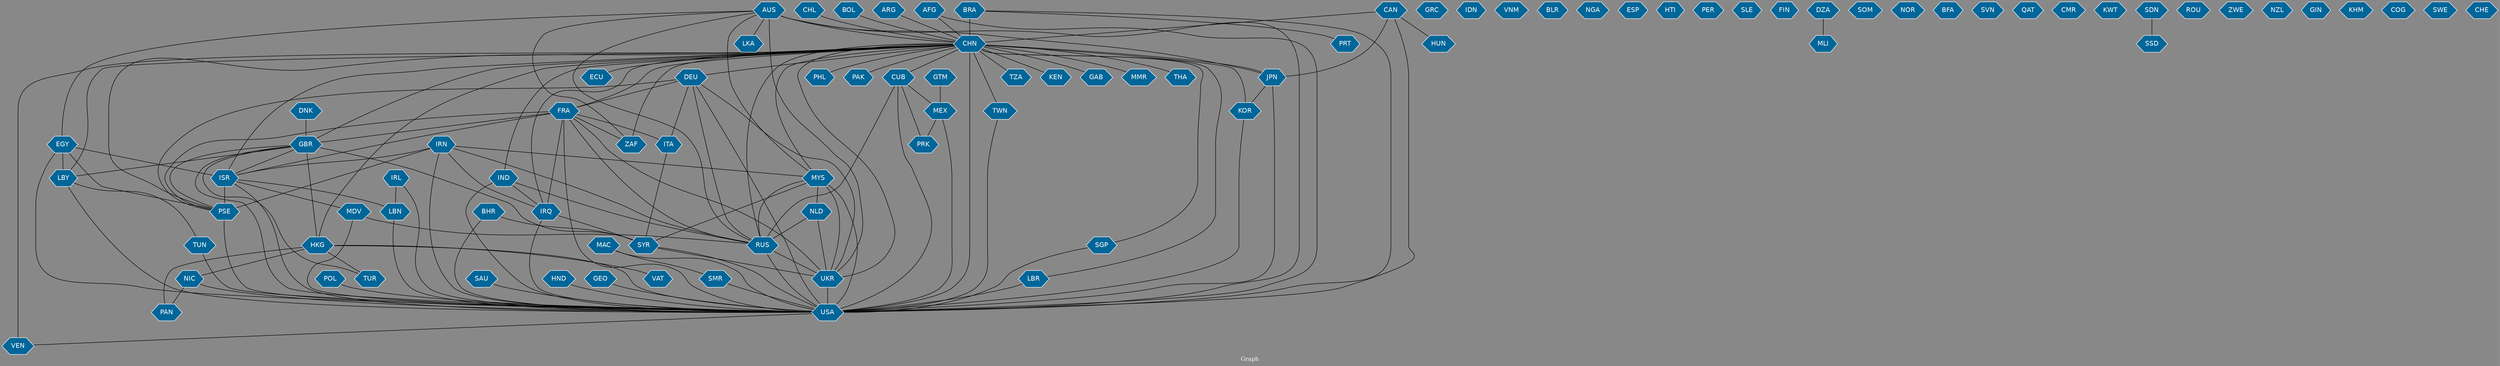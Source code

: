 // Countries together in item graph
graph {
	graph [bgcolor="#888888" fontcolor=white fontsize=12 label="Graph" outputorder=edgesfirst overlap=prism]
	node [color=white fillcolor="#006699" fontcolor=white fontname=Helvetica shape=hexagon style=filled]
	edge [arrowhead=open color=black fontcolor=white fontname=Courier fontsize=12]
		USA [label=USA]
		CHN [label=CHN]
		LBY [label=LBY]
		MEX [label=MEX]
		MYS [label=MYS]
		ISR [label=ISR]
		PSE [label=PSE]
		BRA [label=BRA]
		GBR [label=GBR]
		RUS [label=RUS]
		UKR [label=UKR]
		AUS [label=AUS]
		DEU [label=DEU]
		KOR [label=KOR]
		CAN [label=CAN]
		IRN [label=IRN]
		JPN [label=JPN]
		SYR [label=SYR]
		VAT [label=VAT]
		GRC [label=GRC]
		IDN [label=IDN]
		EGY [label=EGY]
		HUN [label=HUN]
		VNM [label=VNM]
		BLR [label=BLR]
		CUB [label=CUB]
		ARG [label=ARG]
		IND [label=IND]
		AFG [label=AFG]
		FRA [label=FRA]
		ZAF [label=ZAF]
		POL [label=POL]
		VEN [label=VEN]
		PHL [label=PHL]
		ITA [label=ITA]
		NGA [label=NGA]
		IRQ [label=IRQ]
		HKG [label=HKG]
		NLD [label=NLD]
		ESP [label=ESP]
		NIC [label=NIC]
		PAN [label=PAN]
		TWN [label=TWN]
		HTI [label=HTI]
		DNK [label=DNK]
		MDV [label=MDV]
		PER [label=PER]
		TUR [label=TUR]
		SLE [label=SLE]
		FIN [label=FIN]
		DZA [label=DZA]
		MLI [label=MLI]
		SOM [label=SOM]
		LBN [label=LBN]
		PRK [label=PRK]
		SGP [label=SGP]
		NOR [label=NOR]
		BFA [label=BFA]
		SVN [label=SVN]
		LBR [label=LBR]
		QAT [label=QAT]
		SAU [label=SAU]
		PAK [label=PAK]
		TZA [label=TZA]
		CMR [label=CMR]
		KEN [label=KEN]
		TUN [label=TUN]
		CHL [label=CHL]
		GAB [label=GAB]
		KWT [label=KWT]
		LKA [label=LKA]
		SDN [label=SDN]
		ROU [label=ROU]
		HND [label=HND]
		MAC [label=MAC]
		SMR [label=SMR]
		GTM [label=GTM]
		SSD [label=SSD]
		GEO [label=GEO]
		MMR [label=MMR]
		BOL [label=BOL]
		ZWE [label=ZWE]
		NZL [label=NZL]
		GIN [label=GIN]
		PRT [label=PRT]
		THA [label=THA]
		KHM [label=KHM]
		COG [label=COG]
		SWE [label=SWE]
		ECU [label=ECU]
		BHR [label=BHR]
		CHE [label=CHE]
		IRL [label=IRL]
			HKG -- USA [weight=5]
			CHN -- TZA [weight=1]
			CUB -- MEX [weight=1]
			CAN -- HUN [weight=1]
			CAN -- USA [weight=1]
			CHN -- IRQ [weight=1]
			CHN -- ISR [weight=3]
			MAC -- SMR [weight=1]
			LBY -- TUN [weight=1]
			MYS -- USA [weight=3]
			MYS -- RUS [weight=9]
			GBR -- ISR [weight=2]
			NIC -- USA [weight=1]
			AFG -- USA [weight=2]
			BRA -- USA [weight=1]
			MYS -- SYR [weight=2]
			CHN -- DEU [weight=8]
			SMR -- USA [weight=1]
			IRN -- ISR [weight=2]
			BHR -- SYR [weight=1]
			LBR -- USA [weight=2]
			LBY -- USA [weight=2]
			GBR -- PSE [weight=1]
			CAN -- JPN [weight=1]
			CHN -- ZAF [weight=1]
			SDN -- SSD [weight=3]
			CHN -- KEN [weight=1]
			ARG -- CHN [weight=13]
			ISR -- LBN [weight=2]
			MEX -- PRK [weight=1]
			CUB -- RUS [weight=2]
			AUS -- EGY [weight=1]
			DEU -- RUS [weight=2]
			JPN -- USA [weight=6]
			KOR -- USA [weight=1]
			CHN -- USA [weight=62]
			AUS -- USA [weight=1]
			EGY -- PSE [weight=5]
			CHN -- GBR [weight=4]
			EGY -- ISR [weight=2]
			HKG -- VAT [weight=2]
			IND -- USA [weight=1]
			DEU -- ITA [weight=1]
			CHN -- IND [weight=2]
			BOL -- CHN [weight=1]
			GBR -- HKG [weight=2]
			CHN -- TWN [weight=1]
			MAC -- USA [weight=1]
			CHN -- PSE [weight=3]
			GBR -- LBY [weight=1]
			NLD -- UKR [weight=6]
			CAN -- CHN [weight=1]
			EGY -- USA [weight=1]
			CHL -- CHN [weight=2]
			CHN -- JPN [weight=9]
			CHN -- VEN [weight=7]
			UKR -- USA [weight=12]
			PSE -- USA [weight=8]
			IRQ -- SYR [weight=3]
			CHN -- FRA [weight=1]
			ISR -- USA [weight=3]
			GEO -- USA [weight=1]
			CHN -- THA [weight=2]
			MYS -- UKR [weight=30]
			IRN -- PSE [weight=1]
			DZA -- MLI [weight=1]
			POL -- USA [weight=2]
			CHN -- CUB [weight=14]
			TUN -- USA [weight=1]
			MDV -- RUS [weight=2]
			IRN -- RUS [weight=1]
			FRA -- USA [weight=2]
			DEU -- FRA [weight=2]
			ISR -- PSE [weight=91]
			HND -- USA [weight=2]
			FRA -- GBR [weight=2]
			CUB -- USA [weight=1]
			IRN -- IRQ [weight=1]
			IRN -- MYS [weight=1]
			CHN -- LBY [weight=5]
			ITA -- SYR [weight=1]
			NLD -- RUS [weight=1]
			IRL -- LBN [weight=1]
			TWN -- USA [weight=1]
			CHN -- MMR [weight=2]
			SYR -- UKR [weight=2]
			CHN -- SGP [weight=1]
			MEX -- USA [weight=1]
			DEU -- PSE [weight=1]
			AUS -- LKA [weight=4]
			CHN -- PHL [weight=1]
			CHN -- UKR [weight=3]
			RUS -- UKR [weight=37]
			GTM -- MEX [weight=1]
			FRA -- RUS [weight=1]
			IRN -- USA [weight=3]
			FRA -- PSE [weight=3]
			MDV -- USA [weight=2]
			HKG -- PAN [weight=1]
			EGY -- LBY [weight=1]
			CHN -- KOR [weight=12]
			GBR -- USA [weight=2]
			SGP -- USA [weight=1]
			CHN -- GAB [weight=1]
			AUS -- UKR [weight=2]
			SYR -- USA [weight=1]
			DEU -- UKR [weight=1]
			HKG -- NIC [weight=2]
			MYS -- NLD [weight=4]
			AFG -- CHN [weight=1]
			CHN -- LBR [weight=1]
			DNK -- GBR [weight=1]
			IRQ -- USA [weight=5]
			LBN -- USA [weight=1]
			FRA -- IRQ [weight=1]
			JPN -- KOR [weight=1]
			BRA -- PRT [weight=1]
			IND -- RUS [weight=1]
			GBR -- TUR [weight=2]
			IRL -- USA [weight=1]
			IND -- IRQ [weight=1]
			AUS -- RUS [weight=2]
			CHN -- RUS [weight=8]
			CHN -- ECU [weight=1]
			RUS -- USA [weight=30]
			DEU -- USA [weight=13]
			NIC -- PAN [weight=1]
			USA -- VEN [weight=2]
			FRA -- ITA [weight=1]
			CUB -- PRK [weight=1]
			AUS -- JPN [weight=1]
			CHN -- MYS [weight=1]
			ISR -- MDV [weight=1]
			GBR -- SYR [weight=1]
			FRA -- ISR [weight=2]
			BRA -- CHN [weight=23]
			FRA -- ZAF [weight=1]
			AUS -- CHN [weight=7]
			HKG -- TUR [weight=2]
			BHR -- USA [weight=1]
			CHN -- PAK [weight=1]
			FRA -- UKR [weight=1]
			AUS -- ZAF [weight=1]
			AUS -- MYS [weight=2]
			CHN -- HKG [weight=1]
			SAU -- USA [weight=1]
}